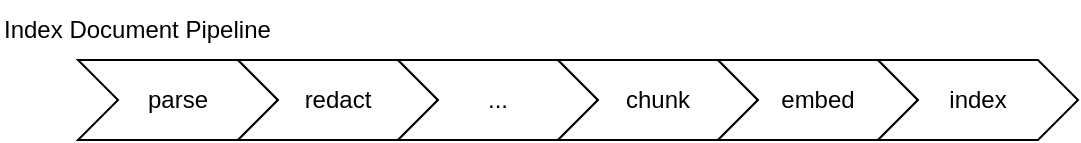 <mxfile version="28.1.2">
  <diagram name="Page-1" id="17PtskW1dAVsFI4Nd52F">
    <mxGraphModel dx="1290" dy="776" grid="1" gridSize="10" guides="1" tooltips="1" connect="1" arrows="1" fold="1" page="1" pageScale="1" pageWidth="850" pageHeight="1100" math="0" shadow="0">
      <root>
        <mxCell id="0" />
        <mxCell id="1" parent="0" />
        <mxCell id="cALypRrA-Yns0GImuqxs-13" value="Index Document Pipeline" style="text;html=1;align=left;verticalAlign=middle;whiteSpace=wrap;rounded=0;" vertex="1" parent="1">
          <mxGeometry x="120" y="90" width="210" height="30" as="geometry" />
        </mxCell>
        <mxCell id="cALypRrA-Yns0GImuqxs-35" value="parse" style="shape=step;perimeter=stepPerimeter;whiteSpace=wrap;html=1;fixedSize=1;" vertex="1" parent="1">
          <mxGeometry x="159" y="120" width="100" height="40" as="geometry" />
        </mxCell>
        <mxCell id="cALypRrA-Yns0GImuqxs-36" value="redact" style="shape=step;perimeter=stepPerimeter;whiteSpace=wrap;html=1;fixedSize=1;" vertex="1" parent="1">
          <mxGeometry x="239" y="120" width="100" height="40" as="geometry" />
        </mxCell>
        <mxCell id="cALypRrA-Yns0GImuqxs-41" value="..." style="shape=step;perimeter=stepPerimeter;whiteSpace=wrap;html=1;fixedSize=1;" vertex="1" parent="1">
          <mxGeometry x="319" y="120" width="100" height="40" as="geometry" />
        </mxCell>
        <mxCell id="cALypRrA-Yns0GImuqxs-42" value="chunk" style="shape=step;perimeter=stepPerimeter;whiteSpace=wrap;html=1;fixedSize=1;" vertex="1" parent="1">
          <mxGeometry x="399" y="120" width="100" height="40" as="geometry" />
        </mxCell>
        <mxCell id="cALypRrA-Yns0GImuqxs-43" value="embed" style="shape=step;perimeter=stepPerimeter;whiteSpace=wrap;html=1;fixedSize=1;" vertex="1" parent="1">
          <mxGeometry x="479" y="120" width="100" height="40" as="geometry" />
        </mxCell>
        <mxCell id="cALypRrA-Yns0GImuqxs-44" value="index" style="shape=step;perimeter=stepPerimeter;whiteSpace=wrap;html=1;fixedSize=1;" vertex="1" parent="1">
          <mxGeometry x="559" y="120" width="100" height="40" as="geometry" />
        </mxCell>
      </root>
    </mxGraphModel>
  </diagram>
</mxfile>
